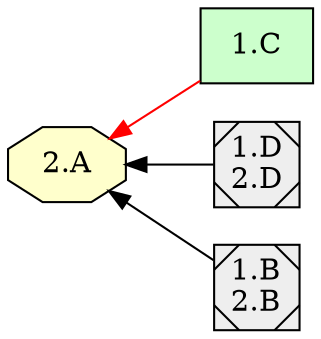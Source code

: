 digraph {

rankdir = RL

  node [shape=box style="filled" fillcolor="#CCFFCC"]
  "1.C"
  node [shape=octagon style="filled" fillcolor="#FFFFCC"]
  "2.A"
  "2.A"
  "2.A"
  node [shape=Msquare style="filled" fillcolor="#EEEEEE"]
  "1.D\n2.D"
  "1.B\n2.B"
  "1.B\n2.B"
  "1.D\n2.D"
  "1.D\n2.D"
  "1.B\n2.B"
  "1.C" -> "2.A" [style=filled, color=red];
  "1.D\n2.D" -> "2.A" [style=filled, color=black];
  "1.B\n2.B" -> "2.A" [style=filled, color=black];
  subgraph cluster_lg {
    rankdir = LR
  }
}
